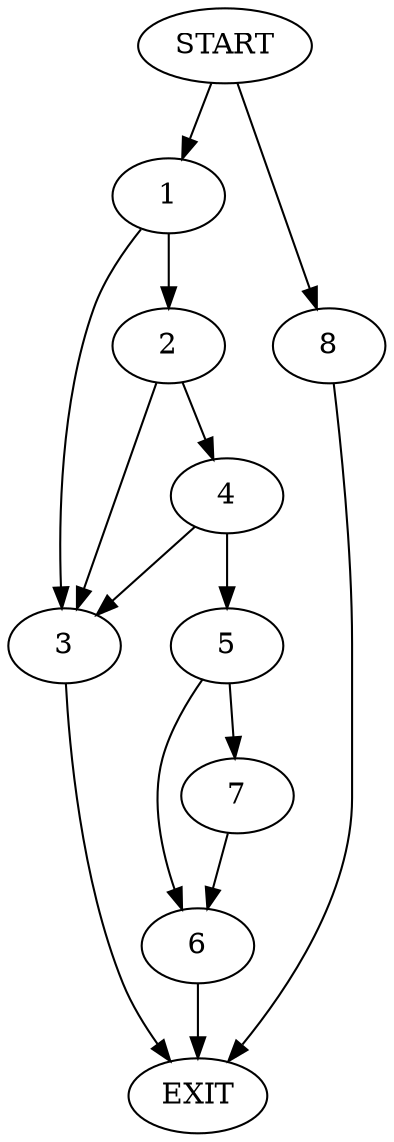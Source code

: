 digraph {
0 [label="START"]
9 [label="EXIT"]
0 -> 1
1 -> 2
1 -> 3
3 -> 9
2 -> 3
2 -> 4
4 -> 3
4 -> 5
5 -> 6
5 -> 7
7 -> 6
6 -> 9
0 -> 8
8 -> 9
}

